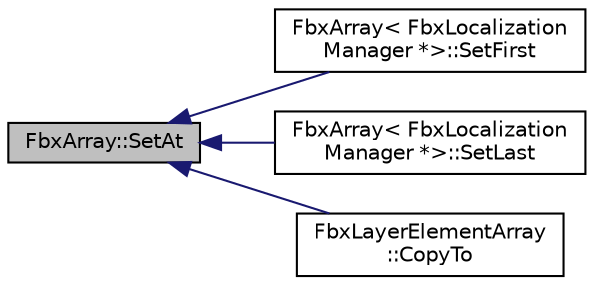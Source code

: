 digraph "FbxArray::SetAt"
{
  edge [fontname="Helvetica",fontsize="10",labelfontname="Helvetica",labelfontsize="10"];
  node [fontname="Helvetica",fontsize="10",shape=record];
  rankdir="LR";
  Node123 [label="FbxArray::SetAt",height=0.2,width=0.4,color="black", fillcolor="grey75", style="filled", fontcolor="black"];
  Node123 -> Node124 [dir="back",color="midnightblue",fontsize="10",style="solid",fontname="Helvetica"];
  Node124 [label="FbxArray\< FbxLocalization\lManager *\>::SetFirst",height=0.2,width=0.4,color="black", fillcolor="white", style="filled",URL="$class_fbx_array.html#a774337e192792ec62ec89739399860f2"];
  Node123 -> Node125 [dir="back",color="midnightblue",fontsize="10",style="solid",fontname="Helvetica"];
  Node125 [label="FbxArray\< FbxLocalization\lManager *\>::SetLast",height=0.2,width=0.4,color="black", fillcolor="white", style="filled",URL="$class_fbx_array.html#ae7fe05cc12ae00d74dd8db0ea8b6ca31"];
  Node123 -> Node126 [dir="back",color="midnightblue",fontsize="10",style="solid",fontname="Helvetica"];
  Node126 [label="FbxLayerElementArray\l::CopyTo",height=0.2,width=0.4,color="black", fillcolor="white", style="filled",URL="$class_fbx_layer_element_array.html#a64ddf869251ef992f995a5bb9c16efcc"];
}
